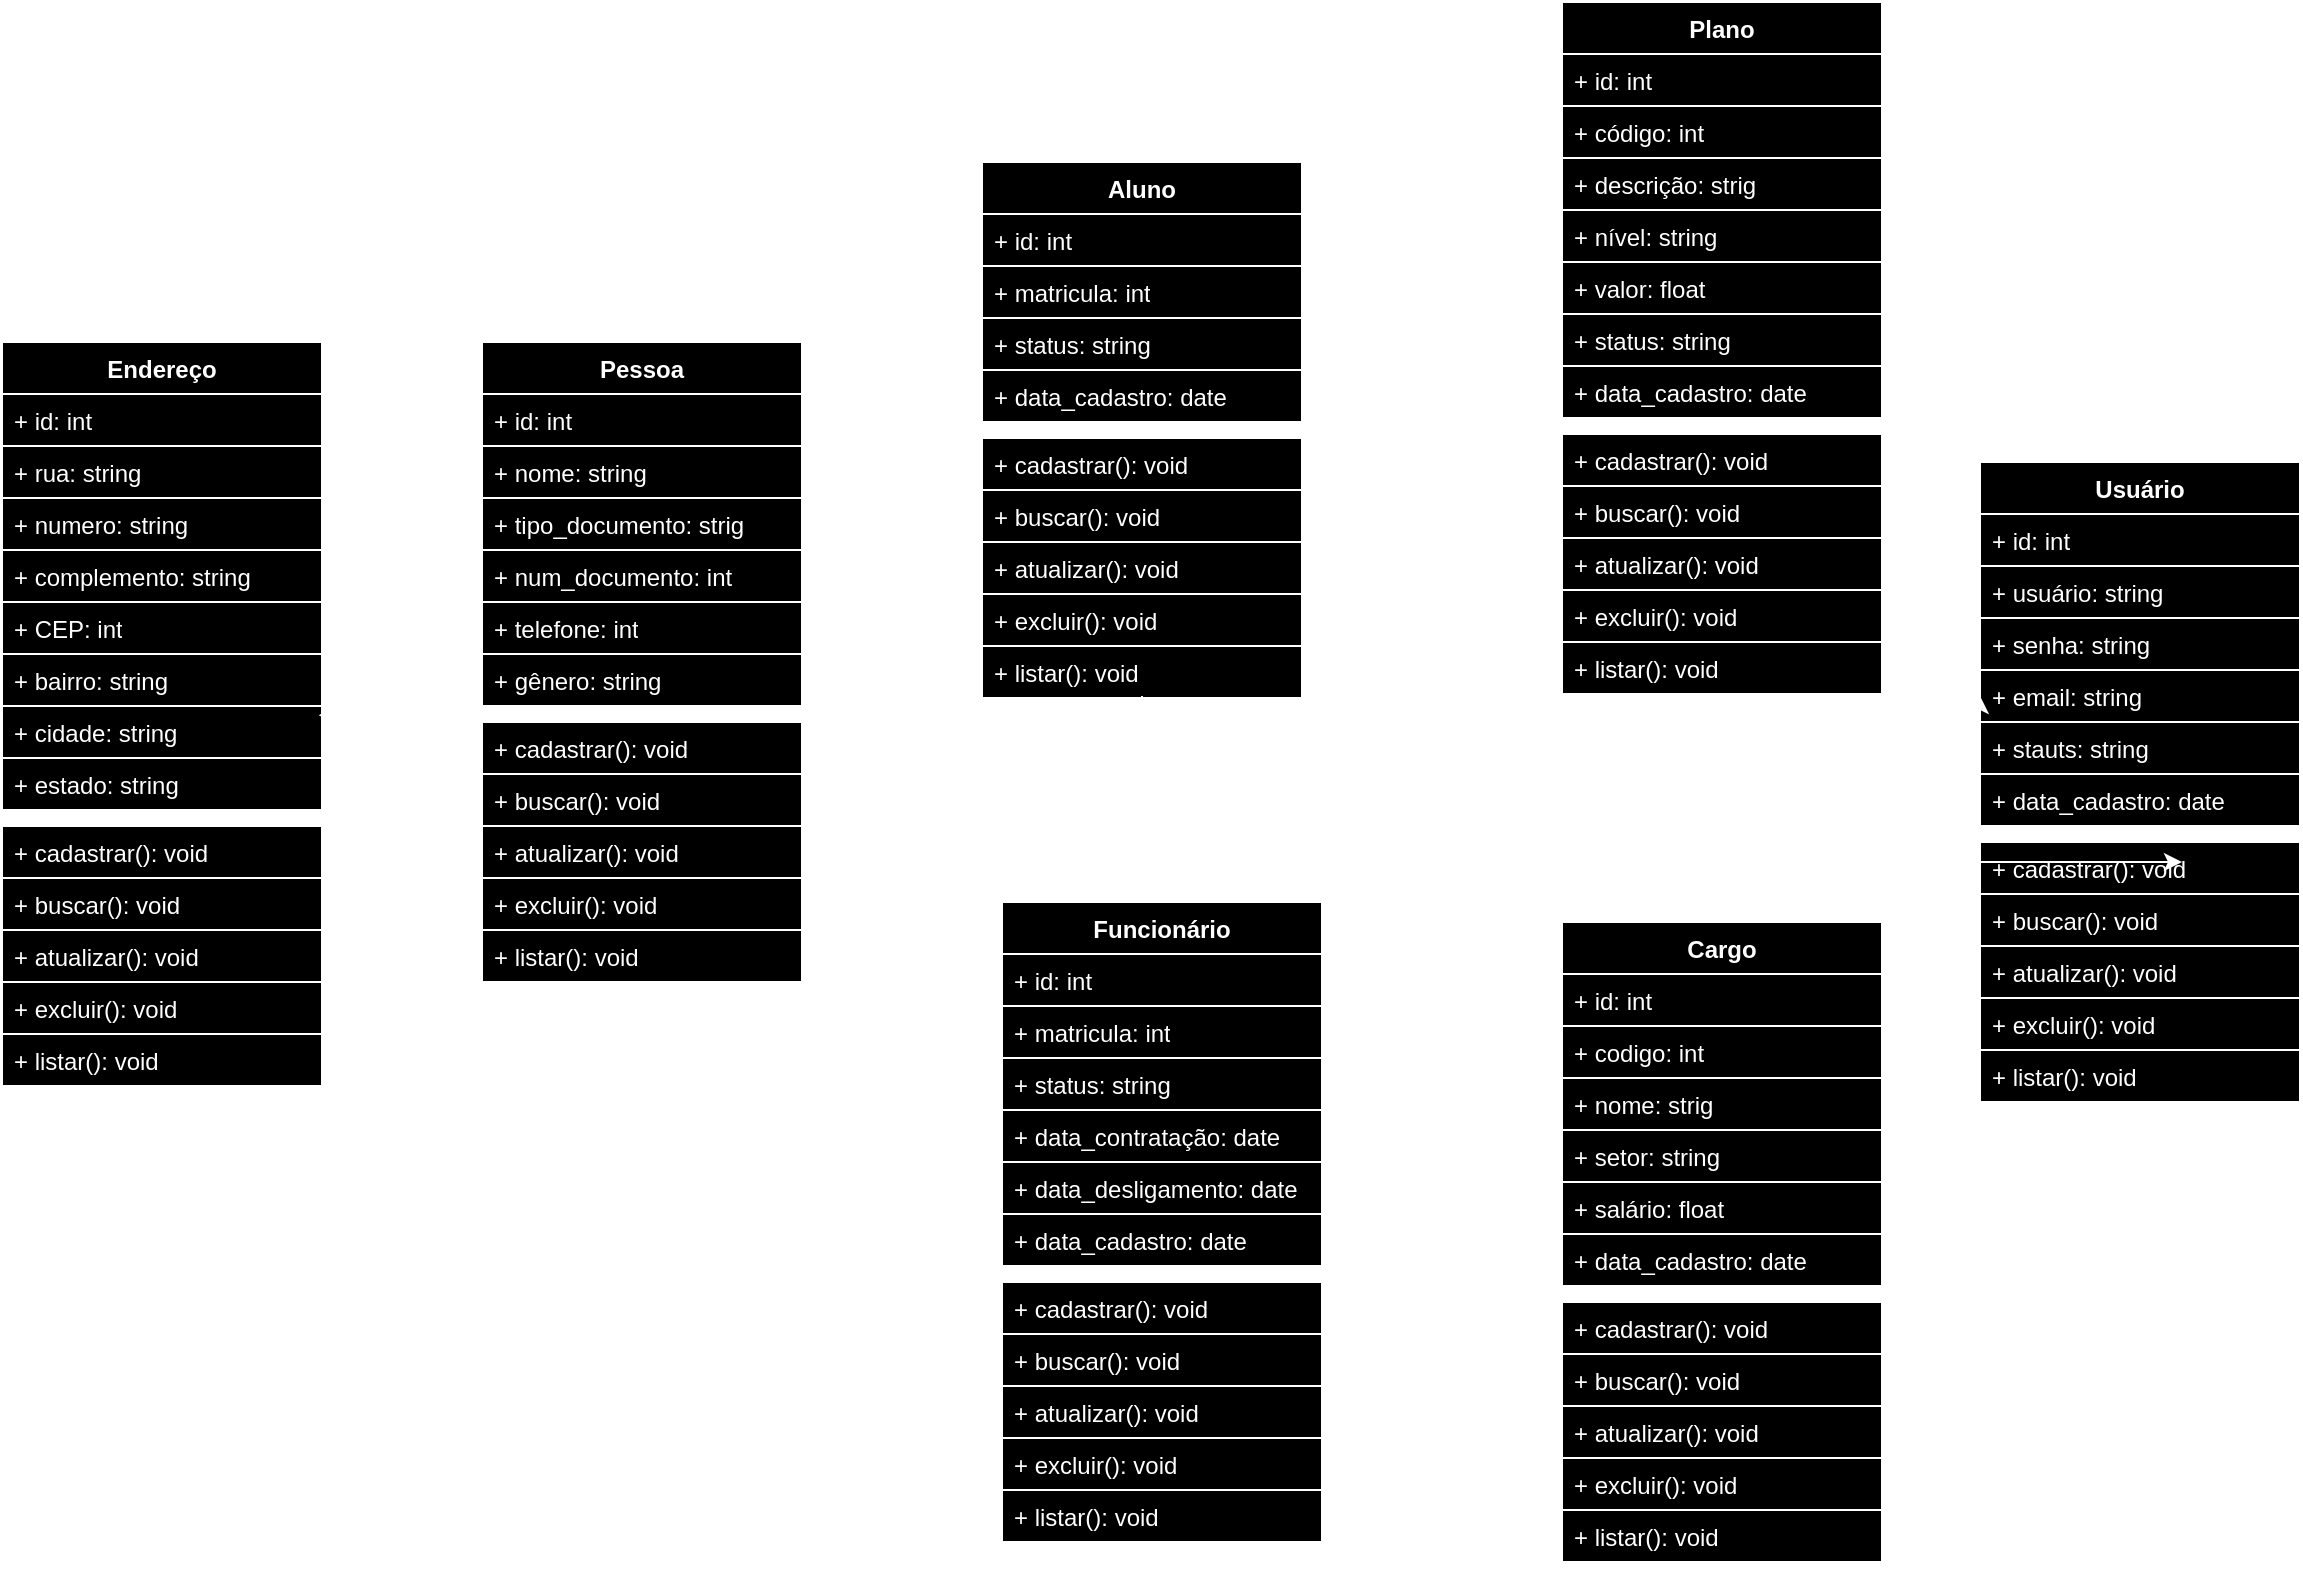 <mxfile version="22.1.2" type="device">
  <diagram name="Logico_Diagrama_Classes" id="h_EO6lQ4aWM2KNTNnL64">
    <mxGraphModel dx="2166" dy="1335" grid="1" gridSize="10" guides="1" tooltips="1" connect="1" arrows="1" fold="1" page="1" pageScale="1" pageWidth="1169" pageHeight="827" math="0" shadow="0">
      <root>
        <mxCell id="0" />
        <mxCell id="1" parent="0" />
        <mxCell id="UWefiMJ1xCGHMBixiZ5A-1" value="Pessoa" style="swimlane;fontStyle=1;align=center;verticalAlign=top;childLayout=stackLayout;horizontal=1;startSize=26;horizontalStack=0;resizeParent=1;resizeParentMax=0;resizeLast=0;collapsible=1;marginBottom=0;whiteSpace=wrap;html=1;fillColor=#000000;strokeColor=#FFFFFF;fontColor=#FFFFFF;" parent="1" vertex="1">
          <mxGeometry x="-929" y="-630" width="160" height="320" as="geometry">
            <mxRectangle x="40" y="30" width="90" height="30" as="alternateBounds" />
          </mxGeometry>
        </mxCell>
        <mxCell id="XxGfhTmGVMSUG9IvxCTs-7" value="+ id: int" style="text;strokeColor=#FFFFFF;fillColor=#000000;align=left;verticalAlign=top;spacingLeft=4;spacingRight=4;overflow=hidden;rotatable=0;points=[[0,0.5],[1,0.5]];portConstraint=eastwest;whiteSpace=wrap;html=1;fontColor=#FFFFFF;" parent="UWefiMJ1xCGHMBixiZ5A-1" vertex="1">
          <mxGeometry y="26" width="160" height="26" as="geometry" />
        </mxCell>
        <mxCell id="UWefiMJ1xCGHMBixiZ5A-2" value="+ nome: string" style="text;strokeColor=#FFFFFF;fillColor=#000000;align=left;verticalAlign=top;spacingLeft=4;spacingRight=4;overflow=hidden;rotatable=0;points=[[0,0.5],[1,0.5]];portConstraint=eastwest;whiteSpace=wrap;html=1;fontColor=#FFFFFF;" parent="UWefiMJ1xCGHMBixiZ5A-1" vertex="1">
          <mxGeometry y="52" width="160" height="26" as="geometry" />
        </mxCell>
        <mxCell id="UWefiMJ1xCGHMBixiZ5A-3" value="+ tipo_documento: strig" style="text;strokeColor=#FFFFFF;fillColor=#000000;align=left;verticalAlign=top;spacingLeft=4;spacingRight=4;overflow=hidden;rotatable=0;points=[[0,0.5],[1,0.5]];portConstraint=eastwest;whiteSpace=wrap;html=1;fontColor=#FFFFFF;" parent="UWefiMJ1xCGHMBixiZ5A-1" vertex="1">
          <mxGeometry y="78" width="160" height="26" as="geometry" />
        </mxCell>
        <mxCell id="UWefiMJ1xCGHMBixiZ5A-4" value="+ num_documento: int" style="text;strokeColor=#FFFFFF;fillColor=#000000;align=left;verticalAlign=top;spacingLeft=4;spacingRight=4;overflow=hidden;rotatable=0;points=[[0,0.5],[1,0.5]];portConstraint=eastwest;whiteSpace=wrap;html=1;fontColor=#FFFFFF;" parent="UWefiMJ1xCGHMBixiZ5A-1" vertex="1">
          <mxGeometry y="104" width="160" height="26" as="geometry" />
        </mxCell>
        <mxCell id="XxGfhTmGVMSUG9IvxCTs-3" value="+ telefone: int" style="text;strokeColor=#FFFFFF;fillColor=#000000;align=left;verticalAlign=top;spacingLeft=4;spacingRight=4;overflow=hidden;rotatable=0;points=[[0,0.5],[1,0.5]];portConstraint=eastwest;whiteSpace=wrap;html=1;fontColor=#FFFFFF;" parent="UWefiMJ1xCGHMBixiZ5A-1" vertex="1">
          <mxGeometry y="130" width="160" height="26" as="geometry" />
        </mxCell>
        <mxCell id="XxGfhTmGVMSUG9IvxCTs-4" value="+ gênero: string" style="text;strokeColor=#FFFFFF;fillColor=#000000;align=left;verticalAlign=top;spacingLeft=4;spacingRight=4;overflow=hidden;rotatable=0;points=[[0,0.5],[1,0.5]];portConstraint=eastwest;whiteSpace=wrap;html=1;fontColor=#FFFFFF;" parent="UWefiMJ1xCGHMBixiZ5A-1" vertex="1">
          <mxGeometry y="156" width="160" height="26" as="geometry" />
        </mxCell>
        <mxCell id="UWefiMJ1xCGHMBixiZ5A-8" value="" style="line;strokeWidth=1;fillColor=#000000;align=left;verticalAlign=middle;spacingTop=-1;spacingLeft=3;spacingRight=3;rotatable=0;labelPosition=right;points=[];portConstraint=eastwest;strokeColor=#FFFFFF;fontColor=#FFFFFF;" parent="UWefiMJ1xCGHMBixiZ5A-1" vertex="1">
          <mxGeometry y="182" width="160" height="8" as="geometry" />
        </mxCell>
        <mxCell id="UWefiMJ1xCGHMBixiZ5A-9" value="+ cadastrar(): void" style="text;strokeColor=#FFFFFF;fillColor=#000000;align=left;verticalAlign=top;spacingLeft=4;spacingRight=4;overflow=hidden;rotatable=0;points=[[0,0.5],[1,0.5]];portConstraint=eastwest;whiteSpace=wrap;html=1;fontColor=#FFFFFF;" parent="UWefiMJ1xCGHMBixiZ5A-1" vertex="1">
          <mxGeometry y="190" width="160" height="26" as="geometry" />
        </mxCell>
        <mxCell id="UWefiMJ1xCGHMBixiZ5A-10" value="+ buscar(): void" style="text;strokeColor=#FFFFFF;fillColor=#000000;align=left;verticalAlign=top;spacingLeft=4;spacingRight=4;overflow=hidden;rotatable=0;points=[[0,0.5],[1,0.5]];portConstraint=eastwest;whiteSpace=wrap;html=1;fontColor=#FFFFFF;" parent="UWefiMJ1xCGHMBixiZ5A-1" vertex="1">
          <mxGeometry y="216" width="160" height="26" as="geometry" />
        </mxCell>
        <mxCell id="UWefiMJ1xCGHMBixiZ5A-11" value="+ atualizar(): void" style="text;strokeColor=#FFFFFF;fillColor=#000000;align=left;verticalAlign=top;spacingLeft=4;spacingRight=4;overflow=hidden;rotatable=0;points=[[0,0.5],[1,0.5]];portConstraint=eastwest;whiteSpace=wrap;html=1;fontColor=#FFFFFF;" parent="UWefiMJ1xCGHMBixiZ5A-1" vertex="1">
          <mxGeometry y="242" width="160" height="26" as="geometry" />
        </mxCell>
        <mxCell id="narR6OP9KWRPpqz_mRiI-3" value="+ excluir(): void" style="text;strokeColor=#FFFFFF;fillColor=#000000;align=left;verticalAlign=top;spacingLeft=4;spacingRight=4;overflow=hidden;rotatable=0;points=[[0,0.5],[1,0.5]];portConstraint=eastwest;whiteSpace=wrap;html=1;fontColor=#FFFFFF;" parent="UWefiMJ1xCGHMBixiZ5A-1" vertex="1">
          <mxGeometry y="268" width="160" height="26" as="geometry" />
        </mxCell>
        <mxCell id="UWefiMJ1xCGHMBixiZ5A-12" value="+ listar(): void" style="text;strokeColor=#FFFFFF;fillColor=#000000;align=left;verticalAlign=top;spacingLeft=4;spacingRight=4;overflow=hidden;rotatable=0;points=[[0,0.5],[1,0.5]];portConstraint=eastwest;whiteSpace=wrap;html=1;fontColor=#FFFFFF;" parent="UWefiMJ1xCGHMBixiZ5A-1" vertex="1">
          <mxGeometry y="294" width="160" height="26" as="geometry" />
        </mxCell>
        <mxCell id="narR6OP9KWRPpqz_mRiI-4" value="Aluno" style="swimlane;fontStyle=1;align=center;verticalAlign=top;childLayout=stackLayout;horizontal=1;startSize=26;horizontalStack=0;resizeParent=1;resizeParentMax=0;resizeLast=0;collapsible=1;marginBottom=0;whiteSpace=wrap;html=1;fillColor=#000000;strokeColor=#FFFFFF;fontColor=#FFFFFF;" parent="1" vertex="1">
          <mxGeometry x="-679" y="-720" width="160" height="268" as="geometry">
            <mxRectangle x="40" y="30" width="90" height="30" as="alternateBounds" />
          </mxGeometry>
        </mxCell>
        <mxCell id="narR6OP9KWRPpqz_mRiI-5" value="+ id: int" style="text;strokeColor=#FFFFFF;fillColor=#000000;align=left;verticalAlign=top;spacingLeft=4;spacingRight=4;overflow=hidden;rotatable=0;points=[[0,0.5],[1,0.5]];portConstraint=eastwest;whiteSpace=wrap;html=1;fontColor=#FFFFFF;" parent="narR6OP9KWRPpqz_mRiI-4" vertex="1">
          <mxGeometry y="26" width="160" height="26" as="geometry" />
        </mxCell>
        <mxCell id="narR6OP9KWRPpqz_mRiI-6" value="+ matricula: int" style="text;strokeColor=#FFFFFF;fillColor=#000000;align=left;verticalAlign=top;spacingLeft=4;spacingRight=4;overflow=hidden;rotatable=0;points=[[0,0.5],[1,0.5]];portConstraint=eastwest;whiteSpace=wrap;html=1;fontColor=#FFFFFF;" parent="narR6OP9KWRPpqz_mRiI-4" vertex="1">
          <mxGeometry y="52" width="160" height="26" as="geometry" />
        </mxCell>
        <mxCell id="narR6OP9KWRPpqz_mRiI-7" value="+ status: string" style="text;strokeColor=#FFFFFF;fillColor=#000000;align=left;verticalAlign=top;spacingLeft=4;spacingRight=4;overflow=hidden;rotatable=0;points=[[0,0.5],[1,0.5]];portConstraint=eastwest;whiteSpace=wrap;html=1;fontColor=#FFFFFF;" parent="narR6OP9KWRPpqz_mRiI-4" vertex="1">
          <mxGeometry y="78" width="160" height="26" as="geometry" />
        </mxCell>
        <mxCell id="narR6OP9KWRPpqz_mRiI-8" value="+ data_cadastro: date" style="text;strokeColor=#FFFFFF;fillColor=#000000;align=left;verticalAlign=top;spacingLeft=4;spacingRight=4;overflow=hidden;rotatable=0;points=[[0,0.5],[1,0.5]];portConstraint=eastwest;whiteSpace=wrap;html=1;fontColor=#FFFFFF;" parent="narR6OP9KWRPpqz_mRiI-4" vertex="1">
          <mxGeometry y="104" width="160" height="26" as="geometry" />
        </mxCell>
        <mxCell id="narR6OP9KWRPpqz_mRiI-11" value="" style="line;strokeWidth=1;fillColor=#000000;align=left;verticalAlign=middle;spacingTop=-1;spacingLeft=3;spacingRight=3;rotatable=0;labelPosition=right;points=[];portConstraint=eastwest;strokeColor=#FFFFFF;fontColor=#FFFFFF;" parent="narR6OP9KWRPpqz_mRiI-4" vertex="1">
          <mxGeometry y="130" width="160" height="8" as="geometry" />
        </mxCell>
        <mxCell id="narR6OP9KWRPpqz_mRiI-12" value="+ cadastrar(): void" style="text;strokeColor=#FFFFFF;fillColor=#000000;align=left;verticalAlign=top;spacingLeft=4;spacingRight=4;overflow=hidden;rotatable=0;points=[[0,0.5],[1,0.5]];portConstraint=eastwest;whiteSpace=wrap;html=1;fontColor=#FFFFFF;" parent="narR6OP9KWRPpqz_mRiI-4" vertex="1">
          <mxGeometry y="138" width="160" height="26" as="geometry" />
        </mxCell>
        <mxCell id="narR6OP9KWRPpqz_mRiI-13" value="+ buscar(): void" style="text;strokeColor=#FFFFFF;fillColor=#000000;align=left;verticalAlign=top;spacingLeft=4;spacingRight=4;overflow=hidden;rotatable=0;points=[[0,0.5],[1,0.5]];portConstraint=eastwest;whiteSpace=wrap;html=1;fontColor=#FFFFFF;" parent="narR6OP9KWRPpqz_mRiI-4" vertex="1">
          <mxGeometry y="164" width="160" height="26" as="geometry" />
        </mxCell>
        <mxCell id="narR6OP9KWRPpqz_mRiI-14" value="+ atualizar(): void" style="text;strokeColor=#FFFFFF;fillColor=#000000;align=left;verticalAlign=top;spacingLeft=4;spacingRight=4;overflow=hidden;rotatable=0;points=[[0,0.5],[1,0.5]];portConstraint=eastwest;whiteSpace=wrap;html=1;fontColor=#FFFFFF;" parent="narR6OP9KWRPpqz_mRiI-4" vertex="1">
          <mxGeometry y="190" width="160" height="26" as="geometry" />
        </mxCell>
        <mxCell id="narR6OP9KWRPpqz_mRiI-15" value="+ excluir(): void" style="text;strokeColor=#FFFFFF;fillColor=#000000;align=left;verticalAlign=top;spacingLeft=4;spacingRight=4;overflow=hidden;rotatable=0;points=[[0,0.5],[1,0.5]];portConstraint=eastwest;whiteSpace=wrap;html=1;fontColor=#FFFFFF;" parent="narR6OP9KWRPpqz_mRiI-4" vertex="1">
          <mxGeometry y="216" width="160" height="26" as="geometry" />
        </mxCell>
        <mxCell id="narR6OP9KWRPpqz_mRiI-16" value="+ listar(): void" style="text;strokeColor=#FFFFFF;fillColor=#000000;align=left;verticalAlign=top;spacingLeft=4;spacingRight=4;overflow=hidden;rotatable=0;points=[[0,0.5],[1,0.5]];portConstraint=eastwest;whiteSpace=wrap;html=1;fontColor=#FFFFFF;" parent="narR6OP9KWRPpqz_mRiI-4" vertex="1">
          <mxGeometry y="242" width="160" height="26" as="geometry" />
        </mxCell>
        <mxCell id="narR6OP9KWRPpqz_mRiI-17" value="Funcionário" style="swimlane;fontStyle=1;align=center;verticalAlign=top;childLayout=stackLayout;horizontal=1;startSize=26;horizontalStack=0;resizeParent=1;resizeParentMax=0;resizeLast=0;collapsible=1;marginBottom=0;whiteSpace=wrap;html=1;fillColor=#000000;strokeColor=#FFFFFF;fontColor=#FFFFFF;" parent="1" vertex="1">
          <mxGeometry x="-669" y="-350" width="160" height="320" as="geometry">
            <mxRectangle x="40" y="30" width="90" height="30" as="alternateBounds" />
          </mxGeometry>
        </mxCell>
        <mxCell id="narR6OP9KWRPpqz_mRiI-18" value="+ id: int" style="text;strokeColor=#FFFFFF;fillColor=#000000;align=left;verticalAlign=top;spacingLeft=4;spacingRight=4;overflow=hidden;rotatable=0;points=[[0,0.5],[1,0.5]];portConstraint=eastwest;whiteSpace=wrap;html=1;fontColor=#FFFFFF;" parent="narR6OP9KWRPpqz_mRiI-17" vertex="1">
          <mxGeometry y="26" width="160" height="26" as="geometry" />
        </mxCell>
        <mxCell id="narR6OP9KWRPpqz_mRiI-19" value="+ matricula: int" style="text;strokeColor=#FFFFFF;fillColor=#000000;align=left;verticalAlign=top;spacingLeft=4;spacingRight=4;overflow=hidden;rotatable=0;points=[[0,0.5],[1,0.5]];portConstraint=eastwest;whiteSpace=wrap;html=1;fontColor=#FFFFFF;" parent="narR6OP9KWRPpqz_mRiI-17" vertex="1">
          <mxGeometry y="52" width="160" height="26" as="geometry" />
        </mxCell>
        <mxCell id="narR6OP9KWRPpqz_mRiI-20" value="+ status: string" style="text;strokeColor=#FFFFFF;fillColor=#000000;align=left;verticalAlign=top;spacingLeft=4;spacingRight=4;overflow=hidden;rotatable=0;points=[[0,0.5],[1,0.5]];portConstraint=eastwest;whiteSpace=wrap;html=1;fontColor=#FFFFFF;" parent="narR6OP9KWRPpqz_mRiI-17" vertex="1">
          <mxGeometry y="78" width="160" height="26" as="geometry" />
        </mxCell>
        <mxCell id="narR6OP9KWRPpqz_mRiI-21" value="+ data_contratação: date" style="text;strokeColor=#FFFFFF;fillColor=#000000;align=left;verticalAlign=top;spacingLeft=4;spacingRight=4;overflow=hidden;rotatable=0;points=[[0,0.5],[1,0.5]];portConstraint=eastwest;whiteSpace=wrap;html=1;fontColor=#FFFFFF;" parent="narR6OP9KWRPpqz_mRiI-17" vertex="1">
          <mxGeometry y="104" width="160" height="26" as="geometry" />
        </mxCell>
        <mxCell id="narR6OP9KWRPpqz_mRiI-22" value="+ data_desligamento: date" style="text;strokeColor=#FFFFFF;fillColor=#000000;align=left;verticalAlign=top;spacingLeft=4;spacingRight=4;overflow=hidden;rotatable=0;points=[[0,0.5],[1,0.5]];portConstraint=eastwest;whiteSpace=wrap;html=1;fontColor=#FFFFFF;" parent="narR6OP9KWRPpqz_mRiI-17" vertex="1">
          <mxGeometry y="130" width="160" height="26" as="geometry" />
        </mxCell>
        <mxCell id="narR6OP9KWRPpqz_mRiI-23" value="+ data_cadastro: date" style="text;strokeColor=#FFFFFF;fillColor=#000000;align=left;verticalAlign=top;spacingLeft=4;spacingRight=4;overflow=hidden;rotatable=0;points=[[0,0.5],[1,0.5]];portConstraint=eastwest;whiteSpace=wrap;html=1;fontColor=#FFFFFF;" parent="narR6OP9KWRPpqz_mRiI-17" vertex="1">
          <mxGeometry y="156" width="160" height="26" as="geometry" />
        </mxCell>
        <mxCell id="narR6OP9KWRPpqz_mRiI-24" value="" style="line;strokeWidth=1;fillColor=#000000;align=left;verticalAlign=middle;spacingTop=-1;spacingLeft=3;spacingRight=3;rotatable=0;labelPosition=right;points=[];portConstraint=eastwest;strokeColor=#FFFFFF;fontColor=#FFFFFF;" parent="narR6OP9KWRPpqz_mRiI-17" vertex="1">
          <mxGeometry y="182" width="160" height="8" as="geometry" />
        </mxCell>
        <mxCell id="narR6OP9KWRPpqz_mRiI-25" value="+ cadastrar(): void" style="text;strokeColor=#FFFFFF;fillColor=#000000;align=left;verticalAlign=top;spacingLeft=4;spacingRight=4;overflow=hidden;rotatable=0;points=[[0,0.5],[1,0.5]];portConstraint=eastwest;whiteSpace=wrap;html=1;fontColor=#FFFFFF;" parent="narR6OP9KWRPpqz_mRiI-17" vertex="1">
          <mxGeometry y="190" width="160" height="26" as="geometry" />
        </mxCell>
        <mxCell id="narR6OP9KWRPpqz_mRiI-26" value="+ buscar(): void" style="text;strokeColor=#FFFFFF;fillColor=#000000;align=left;verticalAlign=top;spacingLeft=4;spacingRight=4;overflow=hidden;rotatable=0;points=[[0,0.5],[1,0.5]];portConstraint=eastwest;whiteSpace=wrap;html=1;fontColor=#FFFFFF;" parent="narR6OP9KWRPpqz_mRiI-17" vertex="1">
          <mxGeometry y="216" width="160" height="26" as="geometry" />
        </mxCell>
        <mxCell id="narR6OP9KWRPpqz_mRiI-27" value="+ atualizar(): void" style="text;strokeColor=#FFFFFF;fillColor=#000000;align=left;verticalAlign=top;spacingLeft=4;spacingRight=4;overflow=hidden;rotatable=0;points=[[0,0.5],[1,0.5]];portConstraint=eastwest;whiteSpace=wrap;html=1;fontColor=#FFFFFF;" parent="narR6OP9KWRPpqz_mRiI-17" vertex="1">
          <mxGeometry y="242" width="160" height="26" as="geometry" />
        </mxCell>
        <mxCell id="narR6OP9KWRPpqz_mRiI-28" value="+ excluir(): void" style="text;strokeColor=#FFFFFF;fillColor=#000000;align=left;verticalAlign=top;spacingLeft=4;spacingRight=4;overflow=hidden;rotatable=0;points=[[0,0.5],[1,0.5]];portConstraint=eastwest;whiteSpace=wrap;html=1;fontColor=#FFFFFF;" parent="narR6OP9KWRPpqz_mRiI-17" vertex="1">
          <mxGeometry y="268" width="160" height="26" as="geometry" />
        </mxCell>
        <mxCell id="narR6OP9KWRPpqz_mRiI-29" value="+ listar(): void" style="text;strokeColor=#FFFFFF;fillColor=#000000;align=left;verticalAlign=top;spacingLeft=4;spacingRight=4;overflow=hidden;rotatable=0;points=[[0,0.5],[1,0.5]];portConstraint=eastwest;whiteSpace=wrap;html=1;fontColor=#FFFFFF;" parent="narR6OP9KWRPpqz_mRiI-17" vertex="1">
          <mxGeometry y="294" width="160" height="26" as="geometry" />
        </mxCell>
        <mxCell id="narR6OP9KWRPpqz_mRiI-30" value="Usuário" style="swimlane;fontStyle=1;align=center;verticalAlign=top;childLayout=stackLayout;horizontal=1;startSize=26;horizontalStack=0;resizeParent=1;resizeParentMax=0;resizeLast=0;collapsible=1;marginBottom=0;whiteSpace=wrap;html=1;fillColor=#000000;strokeColor=#FFFFFF;fontColor=#FFFFFF;" parent="1" vertex="1">
          <mxGeometry x="-180" y="-570" width="160" height="320" as="geometry">
            <mxRectangle x="40" y="30" width="90" height="30" as="alternateBounds" />
          </mxGeometry>
        </mxCell>
        <mxCell id="narR6OP9KWRPpqz_mRiI-31" value="+ id: int" style="text;strokeColor=#FFFFFF;fillColor=#000000;align=left;verticalAlign=top;spacingLeft=4;spacingRight=4;overflow=hidden;rotatable=0;points=[[0,0.5],[1,0.5]];portConstraint=eastwest;whiteSpace=wrap;html=1;fontColor=#FFFFFF;" parent="narR6OP9KWRPpqz_mRiI-30" vertex="1">
          <mxGeometry y="26" width="160" height="26" as="geometry" />
        </mxCell>
        <mxCell id="narR6OP9KWRPpqz_mRiI-32" value="+ usuário: string" style="text;strokeColor=#FFFFFF;fillColor=#000000;align=left;verticalAlign=top;spacingLeft=4;spacingRight=4;overflow=hidden;rotatable=0;points=[[0,0.5],[1,0.5]];portConstraint=eastwest;whiteSpace=wrap;html=1;fontColor=#FFFFFF;" parent="narR6OP9KWRPpqz_mRiI-30" vertex="1">
          <mxGeometry y="52" width="160" height="26" as="geometry" />
        </mxCell>
        <mxCell id="narR6OP9KWRPpqz_mRiI-33" value="+ senha: string" style="text;strokeColor=#FFFFFF;fillColor=#000000;align=left;verticalAlign=top;spacingLeft=4;spacingRight=4;overflow=hidden;rotatable=0;points=[[0,0.5],[1,0.5]];portConstraint=eastwest;whiteSpace=wrap;html=1;fontColor=#FFFFFF;" parent="narR6OP9KWRPpqz_mRiI-30" vertex="1">
          <mxGeometry y="78" width="160" height="26" as="geometry" />
        </mxCell>
        <mxCell id="narR6OP9KWRPpqz_mRiI-34" value="+ email: string" style="text;strokeColor=#FFFFFF;fillColor=#000000;align=left;verticalAlign=top;spacingLeft=4;spacingRight=4;overflow=hidden;rotatable=0;points=[[0,0.5],[1,0.5]];portConstraint=eastwest;whiteSpace=wrap;html=1;fontColor=#FFFFFF;" parent="narR6OP9KWRPpqz_mRiI-30" vertex="1">
          <mxGeometry y="104" width="160" height="26" as="geometry" />
        </mxCell>
        <mxCell id="narR6OP9KWRPpqz_mRiI-35" value="+ stauts: string" style="text;strokeColor=#FFFFFF;fillColor=#000000;align=left;verticalAlign=top;spacingLeft=4;spacingRight=4;overflow=hidden;rotatable=0;points=[[0,0.5],[1,0.5]];portConstraint=eastwest;whiteSpace=wrap;html=1;fontColor=#FFFFFF;" parent="narR6OP9KWRPpqz_mRiI-30" vertex="1">
          <mxGeometry y="130" width="160" height="26" as="geometry" />
        </mxCell>
        <mxCell id="narR6OP9KWRPpqz_mRiI-36" value="+ data_cadastro: date" style="text;strokeColor=#FFFFFF;fillColor=#000000;align=left;verticalAlign=top;spacingLeft=4;spacingRight=4;overflow=hidden;rotatable=0;points=[[0,0.5],[1,0.5]];portConstraint=eastwest;whiteSpace=wrap;html=1;fontColor=#FFFFFF;" parent="narR6OP9KWRPpqz_mRiI-30" vertex="1">
          <mxGeometry y="156" width="160" height="26" as="geometry" />
        </mxCell>
        <mxCell id="narR6OP9KWRPpqz_mRiI-37" value="" style="line;strokeWidth=1;fillColor=#000000;align=left;verticalAlign=middle;spacingTop=-1;spacingLeft=3;spacingRight=3;rotatable=0;labelPosition=right;points=[];portConstraint=eastwest;strokeColor=#FFFFFF;fontColor=#FFFFFF;" parent="narR6OP9KWRPpqz_mRiI-30" vertex="1">
          <mxGeometry y="182" width="160" height="8" as="geometry" />
        </mxCell>
        <mxCell id="narR6OP9KWRPpqz_mRiI-38" value="+ cadastrar(): void" style="text;strokeColor=#FFFFFF;fillColor=#000000;align=left;verticalAlign=top;spacingLeft=4;spacingRight=4;overflow=hidden;rotatable=0;points=[[0,0.5],[1,0.5]];portConstraint=eastwest;whiteSpace=wrap;html=1;fontColor=#FFFFFF;" parent="narR6OP9KWRPpqz_mRiI-30" vertex="1">
          <mxGeometry y="190" width="160" height="26" as="geometry" />
        </mxCell>
        <mxCell id="narR6OP9KWRPpqz_mRiI-39" value="+ buscar(): void" style="text;strokeColor=#FFFFFF;fillColor=#000000;align=left;verticalAlign=top;spacingLeft=4;spacingRight=4;overflow=hidden;rotatable=0;points=[[0,0.5],[1,0.5]];portConstraint=eastwest;whiteSpace=wrap;html=1;fontColor=#FFFFFF;" parent="narR6OP9KWRPpqz_mRiI-30" vertex="1">
          <mxGeometry y="216" width="160" height="26" as="geometry" />
        </mxCell>
        <mxCell id="narR6OP9KWRPpqz_mRiI-40" value="+ atualizar(): void" style="text;strokeColor=#FFFFFF;fillColor=#000000;align=left;verticalAlign=top;spacingLeft=4;spacingRight=4;overflow=hidden;rotatable=0;points=[[0,0.5],[1,0.5]];portConstraint=eastwest;whiteSpace=wrap;html=1;fontColor=#FFFFFF;" parent="narR6OP9KWRPpqz_mRiI-30" vertex="1">
          <mxGeometry y="242" width="160" height="26" as="geometry" />
        </mxCell>
        <mxCell id="narR6OP9KWRPpqz_mRiI-41" value="+ excluir(): void" style="text;strokeColor=#FFFFFF;fillColor=#000000;align=left;verticalAlign=top;spacingLeft=4;spacingRight=4;overflow=hidden;rotatable=0;points=[[0,0.5],[1,0.5]];portConstraint=eastwest;whiteSpace=wrap;html=1;fontColor=#FFFFFF;" parent="narR6OP9KWRPpqz_mRiI-30" vertex="1">
          <mxGeometry y="268" width="160" height="26" as="geometry" />
        </mxCell>
        <mxCell id="narR6OP9KWRPpqz_mRiI-42" value="+ listar(): void" style="text;strokeColor=#FFFFFF;fillColor=#000000;align=left;verticalAlign=top;spacingLeft=4;spacingRight=4;overflow=hidden;rotatable=0;points=[[0,0.5],[1,0.5]];portConstraint=eastwest;whiteSpace=wrap;html=1;fontColor=#FFFFFF;" parent="narR6OP9KWRPpqz_mRiI-30" vertex="1">
          <mxGeometry y="294" width="160" height="26" as="geometry" />
        </mxCell>
        <mxCell id="narR6OP9KWRPpqz_mRiI-43" value="Cargo" style="swimlane;fontStyle=1;align=center;verticalAlign=top;childLayout=stackLayout;horizontal=1;startSize=26;horizontalStack=0;resizeParent=1;resizeParentMax=0;resizeLast=0;collapsible=1;marginBottom=0;whiteSpace=wrap;html=1;fillColor=#000000;strokeColor=#FFFFFF;fontColor=#FFFFFF;" parent="1" vertex="1">
          <mxGeometry x="-389" y="-340" width="160" height="320" as="geometry">
            <mxRectangle x="40" y="30" width="90" height="30" as="alternateBounds" />
          </mxGeometry>
        </mxCell>
        <mxCell id="narR6OP9KWRPpqz_mRiI-44" value="+ id: int" style="text;strokeColor=#FFFFFF;fillColor=#000000;align=left;verticalAlign=top;spacingLeft=4;spacingRight=4;overflow=hidden;rotatable=0;points=[[0,0.5],[1,0.5]];portConstraint=eastwest;whiteSpace=wrap;html=1;fontColor=#FFFFFF;" parent="narR6OP9KWRPpqz_mRiI-43" vertex="1">
          <mxGeometry y="26" width="160" height="26" as="geometry" />
        </mxCell>
        <mxCell id="narR6OP9KWRPpqz_mRiI-45" value="+ codigo: int" style="text;strokeColor=#FFFFFF;fillColor=#000000;align=left;verticalAlign=top;spacingLeft=4;spacingRight=4;overflow=hidden;rotatable=0;points=[[0,0.5],[1,0.5]];portConstraint=eastwest;whiteSpace=wrap;html=1;fontColor=#FFFFFF;" parent="narR6OP9KWRPpqz_mRiI-43" vertex="1">
          <mxGeometry y="52" width="160" height="26" as="geometry" />
        </mxCell>
        <mxCell id="narR6OP9KWRPpqz_mRiI-46" value="+ nome: strig" style="text;strokeColor=#FFFFFF;fillColor=#000000;align=left;verticalAlign=top;spacingLeft=4;spacingRight=4;overflow=hidden;rotatable=0;points=[[0,0.5],[1,0.5]];portConstraint=eastwest;whiteSpace=wrap;html=1;fontColor=#FFFFFF;" parent="narR6OP9KWRPpqz_mRiI-43" vertex="1">
          <mxGeometry y="78" width="160" height="26" as="geometry" />
        </mxCell>
        <mxCell id="narR6OP9KWRPpqz_mRiI-47" value="+ setor: string" style="text;strokeColor=#FFFFFF;fillColor=#000000;align=left;verticalAlign=top;spacingLeft=4;spacingRight=4;overflow=hidden;rotatable=0;points=[[0,0.5],[1,0.5]];portConstraint=eastwest;whiteSpace=wrap;html=1;fontColor=#FFFFFF;" parent="narR6OP9KWRPpqz_mRiI-43" vertex="1">
          <mxGeometry y="104" width="160" height="26" as="geometry" />
        </mxCell>
        <mxCell id="narR6OP9KWRPpqz_mRiI-48" value="+ salário: float" style="text;strokeColor=#FFFFFF;fillColor=#000000;align=left;verticalAlign=top;spacingLeft=4;spacingRight=4;overflow=hidden;rotatable=0;points=[[0,0.5],[1,0.5]];portConstraint=eastwest;whiteSpace=wrap;html=1;fontColor=#FFFFFF;" parent="narR6OP9KWRPpqz_mRiI-43" vertex="1">
          <mxGeometry y="130" width="160" height="26" as="geometry" />
        </mxCell>
        <mxCell id="narR6OP9KWRPpqz_mRiI-49" value="+ data_cadastro: date" style="text;strokeColor=#FFFFFF;fillColor=#000000;align=left;verticalAlign=top;spacingLeft=4;spacingRight=4;overflow=hidden;rotatable=0;points=[[0,0.5],[1,0.5]];portConstraint=eastwest;whiteSpace=wrap;html=1;fontColor=#FFFFFF;" parent="narR6OP9KWRPpqz_mRiI-43" vertex="1">
          <mxGeometry y="156" width="160" height="26" as="geometry" />
        </mxCell>
        <mxCell id="narR6OP9KWRPpqz_mRiI-50" value="" style="line;strokeWidth=1;fillColor=#000000;align=left;verticalAlign=middle;spacingTop=-1;spacingLeft=3;spacingRight=3;rotatable=0;labelPosition=right;points=[];portConstraint=eastwest;strokeColor=#FFFFFF;fontColor=#FFFFFF;" parent="narR6OP9KWRPpqz_mRiI-43" vertex="1">
          <mxGeometry y="182" width="160" height="8" as="geometry" />
        </mxCell>
        <mxCell id="narR6OP9KWRPpqz_mRiI-51" value="+ cadastrar(): void" style="text;strokeColor=#FFFFFF;fillColor=#000000;align=left;verticalAlign=top;spacingLeft=4;spacingRight=4;overflow=hidden;rotatable=0;points=[[0,0.5],[1,0.5]];portConstraint=eastwest;whiteSpace=wrap;html=1;fontColor=#FFFFFF;" parent="narR6OP9KWRPpqz_mRiI-43" vertex="1">
          <mxGeometry y="190" width="160" height="26" as="geometry" />
        </mxCell>
        <mxCell id="narR6OP9KWRPpqz_mRiI-52" value="+ buscar(): void" style="text;strokeColor=#FFFFFF;fillColor=#000000;align=left;verticalAlign=top;spacingLeft=4;spacingRight=4;overflow=hidden;rotatable=0;points=[[0,0.5],[1,0.5]];portConstraint=eastwest;whiteSpace=wrap;html=1;fontColor=#FFFFFF;" parent="narR6OP9KWRPpqz_mRiI-43" vertex="1">
          <mxGeometry y="216" width="160" height="26" as="geometry" />
        </mxCell>
        <mxCell id="narR6OP9KWRPpqz_mRiI-53" value="+ atualizar(): void" style="text;strokeColor=#FFFFFF;fillColor=#000000;align=left;verticalAlign=top;spacingLeft=4;spacingRight=4;overflow=hidden;rotatable=0;points=[[0,0.5],[1,0.5]];portConstraint=eastwest;whiteSpace=wrap;html=1;fontColor=#FFFFFF;" parent="narR6OP9KWRPpqz_mRiI-43" vertex="1">
          <mxGeometry y="242" width="160" height="26" as="geometry" />
        </mxCell>
        <mxCell id="narR6OP9KWRPpqz_mRiI-54" value="+ excluir(): void" style="text;strokeColor=#FFFFFF;fillColor=#000000;align=left;verticalAlign=top;spacingLeft=4;spacingRight=4;overflow=hidden;rotatable=0;points=[[0,0.5],[1,0.5]];portConstraint=eastwest;whiteSpace=wrap;html=1;fontColor=#FFFFFF;" parent="narR6OP9KWRPpqz_mRiI-43" vertex="1">
          <mxGeometry y="268" width="160" height="26" as="geometry" />
        </mxCell>
        <mxCell id="narR6OP9KWRPpqz_mRiI-55" value="+ listar(): void" style="text;strokeColor=#FFFFFF;fillColor=#000000;align=left;verticalAlign=top;spacingLeft=4;spacingRight=4;overflow=hidden;rotatable=0;points=[[0,0.5],[1,0.5]];portConstraint=eastwest;whiteSpace=wrap;html=1;fontColor=#FFFFFF;" parent="narR6OP9KWRPpqz_mRiI-43" vertex="1">
          <mxGeometry y="294" width="160" height="26" as="geometry" />
        </mxCell>
        <mxCell id="narR6OP9KWRPpqz_mRiI-57" value="Plano" style="swimlane;fontStyle=1;align=center;verticalAlign=top;childLayout=stackLayout;horizontal=1;startSize=26;horizontalStack=0;resizeParent=1;resizeParentMax=0;resizeLast=0;collapsible=1;marginBottom=0;whiteSpace=wrap;html=1;fillColor=#000000;strokeColor=#FFFFFF;fontColor=#FFFFFF;" parent="1" vertex="1">
          <mxGeometry x="-389" y="-800" width="160" height="346" as="geometry">
            <mxRectangle x="40" y="30" width="90" height="30" as="alternateBounds" />
          </mxGeometry>
        </mxCell>
        <mxCell id="narR6OP9KWRPpqz_mRiI-58" value="+ id: int" style="text;strokeColor=#FFFFFF;fillColor=#000000;align=left;verticalAlign=top;spacingLeft=4;spacingRight=4;overflow=hidden;rotatable=0;points=[[0,0.5],[1,0.5]];portConstraint=eastwest;whiteSpace=wrap;html=1;fontColor=#FFFFFF;" parent="narR6OP9KWRPpqz_mRiI-57" vertex="1">
          <mxGeometry y="26" width="160" height="26" as="geometry" />
        </mxCell>
        <mxCell id="narR6OP9KWRPpqz_mRiI-59" value="+ código: int" style="text;strokeColor=#FFFFFF;fillColor=#000000;align=left;verticalAlign=top;spacingLeft=4;spacingRight=4;overflow=hidden;rotatable=0;points=[[0,0.5],[1,0.5]];portConstraint=eastwest;whiteSpace=wrap;html=1;fontColor=#FFFFFF;" parent="narR6OP9KWRPpqz_mRiI-57" vertex="1">
          <mxGeometry y="52" width="160" height="26" as="geometry" />
        </mxCell>
        <mxCell id="narR6OP9KWRPpqz_mRiI-60" value="+ descrição: strig" style="text;strokeColor=#FFFFFF;fillColor=#000000;align=left;verticalAlign=top;spacingLeft=4;spacingRight=4;overflow=hidden;rotatable=0;points=[[0,0.5],[1,0.5]];portConstraint=eastwest;whiteSpace=wrap;html=1;fontColor=#FFFFFF;" parent="narR6OP9KWRPpqz_mRiI-57" vertex="1">
          <mxGeometry y="78" width="160" height="26" as="geometry" />
        </mxCell>
        <mxCell id="narR6OP9KWRPpqz_mRiI-61" value="+ nível: string" style="text;strokeColor=#FFFFFF;fillColor=#000000;align=left;verticalAlign=top;spacingLeft=4;spacingRight=4;overflow=hidden;rotatable=0;points=[[0,0.5],[1,0.5]];portConstraint=eastwest;whiteSpace=wrap;html=1;fontColor=#FFFFFF;" parent="narR6OP9KWRPpqz_mRiI-57" vertex="1">
          <mxGeometry y="104" width="160" height="26" as="geometry" />
        </mxCell>
        <mxCell id="narR6OP9KWRPpqz_mRiI-62" value="+ valor: float" style="text;strokeColor=#FFFFFF;fillColor=#000000;align=left;verticalAlign=top;spacingLeft=4;spacingRight=4;overflow=hidden;rotatable=0;points=[[0,0.5],[1,0.5]];portConstraint=eastwest;whiteSpace=wrap;html=1;fontColor=#FFFFFF;" parent="narR6OP9KWRPpqz_mRiI-57" vertex="1">
          <mxGeometry y="130" width="160" height="26" as="geometry" />
        </mxCell>
        <mxCell id="narR6OP9KWRPpqz_mRiI-63" value="+ status: string" style="text;strokeColor=#FFFFFF;fillColor=#000000;align=left;verticalAlign=top;spacingLeft=4;spacingRight=4;overflow=hidden;rotatable=0;points=[[0,0.5],[1,0.5]];portConstraint=eastwest;whiteSpace=wrap;html=1;fontColor=#FFFFFF;" parent="narR6OP9KWRPpqz_mRiI-57" vertex="1">
          <mxGeometry y="156" width="160" height="26" as="geometry" />
        </mxCell>
        <mxCell id="narR6OP9KWRPpqz_mRiI-86" value="+ data_cadastro: date" style="text;strokeColor=#FFFFFF;fillColor=#000000;align=left;verticalAlign=top;spacingLeft=4;spacingRight=4;overflow=hidden;rotatable=0;points=[[0,0.5],[1,0.5]];portConstraint=eastwest;whiteSpace=wrap;html=1;fontColor=#FFFFFF;" parent="narR6OP9KWRPpqz_mRiI-57" vertex="1">
          <mxGeometry y="182" width="160" height="26" as="geometry" />
        </mxCell>
        <mxCell id="narR6OP9KWRPpqz_mRiI-64" value="" style="line;strokeWidth=1;fillColor=#000000;align=left;verticalAlign=middle;spacingTop=-1;spacingLeft=3;spacingRight=3;rotatable=0;labelPosition=right;points=[];portConstraint=eastwest;strokeColor=#FFFFFF;fontColor=#FFFFFF;" parent="narR6OP9KWRPpqz_mRiI-57" vertex="1">
          <mxGeometry y="208" width="160" height="8" as="geometry" />
        </mxCell>
        <mxCell id="narR6OP9KWRPpqz_mRiI-65" value="+ cadastrar(): void" style="text;strokeColor=#FFFFFF;fillColor=#000000;align=left;verticalAlign=top;spacingLeft=4;spacingRight=4;overflow=hidden;rotatable=0;points=[[0,0.5],[1,0.5]];portConstraint=eastwest;whiteSpace=wrap;html=1;fontColor=#FFFFFF;" parent="narR6OP9KWRPpqz_mRiI-57" vertex="1">
          <mxGeometry y="216" width="160" height="26" as="geometry" />
        </mxCell>
        <mxCell id="narR6OP9KWRPpqz_mRiI-66" value="+ buscar(): void" style="text;strokeColor=#FFFFFF;fillColor=#000000;align=left;verticalAlign=top;spacingLeft=4;spacingRight=4;overflow=hidden;rotatable=0;points=[[0,0.5],[1,0.5]];portConstraint=eastwest;whiteSpace=wrap;html=1;fontColor=#FFFFFF;" parent="narR6OP9KWRPpqz_mRiI-57" vertex="1">
          <mxGeometry y="242" width="160" height="26" as="geometry" />
        </mxCell>
        <mxCell id="narR6OP9KWRPpqz_mRiI-67" value="+ atualizar(): void" style="text;strokeColor=#FFFFFF;fillColor=#000000;align=left;verticalAlign=top;spacingLeft=4;spacingRight=4;overflow=hidden;rotatable=0;points=[[0,0.5],[1,0.5]];portConstraint=eastwest;whiteSpace=wrap;html=1;fontColor=#FFFFFF;" parent="narR6OP9KWRPpqz_mRiI-57" vertex="1">
          <mxGeometry y="268" width="160" height="26" as="geometry" />
        </mxCell>
        <mxCell id="narR6OP9KWRPpqz_mRiI-68" value="+ excluir(): void" style="text;strokeColor=#FFFFFF;fillColor=#000000;align=left;verticalAlign=top;spacingLeft=4;spacingRight=4;overflow=hidden;rotatable=0;points=[[0,0.5],[1,0.5]];portConstraint=eastwest;whiteSpace=wrap;html=1;fontColor=#FFFFFF;" parent="narR6OP9KWRPpqz_mRiI-57" vertex="1">
          <mxGeometry y="294" width="160" height="26" as="geometry" />
        </mxCell>
        <mxCell id="narR6OP9KWRPpqz_mRiI-69" value="+ listar(): void" style="text;strokeColor=#FFFFFF;fillColor=#000000;align=left;verticalAlign=top;spacingLeft=4;spacingRight=4;overflow=hidden;rotatable=0;points=[[0,0.5],[1,0.5]];portConstraint=eastwest;whiteSpace=wrap;html=1;fontColor=#FFFFFF;" parent="narR6OP9KWRPpqz_mRiI-57" vertex="1">
          <mxGeometry y="320" width="160" height="26" as="geometry" />
        </mxCell>
        <mxCell id="narR6OP9KWRPpqz_mRiI-70" value="Endereço" style="swimlane;fontStyle=1;align=center;verticalAlign=top;childLayout=stackLayout;horizontal=1;startSize=26;horizontalStack=0;resizeParent=1;resizeParentMax=0;resizeLast=0;collapsible=1;marginBottom=0;whiteSpace=wrap;html=1;fillColor=#000000;strokeColor=#FFFFFF;fontColor=#FFFFFF;" parent="1" vertex="1">
          <mxGeometry x="-1169" y="-630" width="160" height="372" as="geometry">
            <mxRectangle x="40" y="30" width="90" height="30" as="alternateBounds" />
          </mxGeometry>
        </mxCell>
        <mxCell id="narR6OP9KWRPpqz_mRiI-71" value="+ id: int" style="text;strokeColor=#FFFFFF;fillColor=#000000;align=left;verticalAlign=top;spacingLeft=4;spacingRight=4;overflow=hidden;rotatable=0;points=[[0,0.5],[1,0.5]];portConstraint=eastwest;whiteSpace=wrap;html=1;fontColor=#FFFFFF;" parent="narR6OP9KWRPpqz_mRiI-70" vertex="1">
          <mxGeometry y="26" width="160" height="26" as="geometry" />
        </mxCell>
        <mxCell id="narR6OP9KWRPpqz_mRiI-72" value="+ rua: string" style="text;strokeColor=#FFFFFF;fillColor=#000000;align=left;verticalAlign=top;spacingLeft=4;spacingRight=4;overflow=hidden;rotatable=0;points=[[0,0.5],[1,0.5]];portConstraint=eastwest;whiteSpace=wrap;html=1;fontColor=#FFFFFF;" parent="narR6OP9KWRPpqz_mRiI-70" vertex="1">
          <mxGeometry y="52" width="160" height="26" as="geometry" />
        </mxCell>
        <mxCell id="narR6OP9KWRPpqz_mRiI-73" value="+ numero: string" style="text;strokeColor=#FFFFFF;fillColor=#000000;align=left;verticalAlign=top;spacingLeft=4;spacingRight=4;overflow=hidden;rotatable=0;points=[[0,0.5],[1,0.5]];portConstraint=eastwest;whiteSpace=wrap;html=1;fontColor=#FFFFFF;" parent="narR6OP9KWRPpqz_mRiI-70" vertex="1">
          <mxGeometry y="78" width="160" height="26" as="geometry" />
        </mxCell>
        <mxCell id="narR6OP9KWRPpqz_mRiI-74" value="+ complemento: string" style="text;strokeColor=#FFFFFF;fillColor=#000000;align=left;verticalAlign=top;spacingLeft=4;spacingRight=4;overflow=hidden;rotatable=0;points=[[0,0.5],[1,0.5]];portConstraint=eastwest;whiteSpace=wrap;html=1;fontColor=#FFFFFF;" parent="narR6OP9KWRPpqz_mRiI-70" vertex="1">
          <mxGeometry y="104" width="160" height="26" as="geometry" />
        </mxCell>
        <mxCell id="narR6OP9KWRPpqz_mRiI-75" value="+ CEP: int" style="text;strokeColor=#FFFFFF;fillColor=#000000;align=left;verticalAlign=top;spacingLeft=4;spacingRight=4;overflow=hidden;rotatable=0;points=[[0,0.5],[1,0.5]];portConstraint=eastwest;whiteSpace=wrap;html=1;fontColor=#FFFFFF;" parent="narR6OP9KWRPpqz_mRiI-70" vertex="1">
          <mxGeometry y="130" width="160" height="26" as="geometry" />
        </mxCell>
        <mxCell id="narR6OP9KWRPpqz_mRiI-84" value="+ bairro: string" style="text;strokeColor=#FFFFFF;fillColor=#000000;align=left;verticalAlign=top;spacingLeft=4;spacingRight=4;overflow=hidden;rotatable=0;points=[[0,0.5],[1,0.5]];portConstraint=eastwest;whiteSpace=wrap;html=1;fontColor=#FFFFFF;" parent="narR6OP9KWRPpqz_mRiI-70" vertex="1">
          <mxGeometry y="156" width="160" height="26" as="geometry" />
        </mxCell>
        <mxCell id="narR6OP9KWRPpqz_mRiI-85" value="+ cidade: string" style="text;strokeColor=#FFFFFF;fillColor=#000000;align=left;verticalAlign=top;spacingLeft=4;spacingRight=4;overflow=hidden;rotatable=0;points=[[0,0.5],[1,0.5]];portConstraint=eastwest;whiteSpace=wrap;html=1;fontColor=#FFFFFF;" parent="narR6OP9KWRPpqz_mRiI-70" vertex="1">
          <mxGeometry y="182" width="160" height="26" as="geometry" />
        </mxCell>
        <mxCell id="narR6OP9KWRPpqz_mRiI-76" value="+ estado: string" style="text;strokeColor=#FFFFFF;fillColor=#000000;align=left;verticalAlign=top;spacingLeft=4;spacingRight=4;overflow=hidden;rotatable=0;points=[[0,0.5],[1,0.5]];portConstraint=eastwest;whiteSpace=wrap;html=1;fontColor=#FFFFFF;" parent="narR6OP9KWRPpqz_mRiI-70" vertex="1">
          <mxGeometry y="208" width="160" height="26" as="geometry" />
        </mxCell>
        <mxCell id="narR6OP9KWRPpqz_mRiI-77" value="" style="line;strokeWidth=1;fillColor=#000000;align=left;verticalAlign=middle;spacingTop=-1;spacingLeft=3;spacingRight=3;rotatable=0;labelPosition=right;points=[];portConstraint=eastwest;strokeColor=#FFFFFF;fontColor=#FFFFFF;" parent="narR6OP9KWRPpqz_mRiI-70" vertex="1">
          <mxGeometry y="234" width="160" height="8" as="geometry" />
        </mxCell>
        <mxCell id="narR6OP9KWRPpqz_mRiI-78" value="+ cadastrar(): void" style="text;strokeColor=#FFFFFF;fillColor=#000000;align=left;verticalAlign=top;spacingLeft=4;spacingRight=4;overflow=hidden;rotatable=0;points=[[0,0.5],[1,0.5]];portConstraint=eastwest;whiteSpace=wrap;html=1;fontColor=#FFFFFF;" parent="narR6OP9KWRPpqz_mRiI-70" vertex="1">
          <mxGeometry y="242" width="160" height="26" as="geometry" />
        </mxCell>
        <mxCell id="narR6OP9KWRPpqz_mRiI-79" value="+ buscar(): void" style="text;strokeColor=#FFFFFF;fillColor=#000000;align=left;verticalAlign=top;spacingLeft=4;spacingRight=4;overflow=hidden;rotatable=0;points=[[0,0.5],[1,0.5]];portConstraint=eastwest;whiteSpace=wrap;html=1;fontColor=#FFFFFF;" parent="narR6OP9KWRPpqz_mRiI-70" vertex="1">
          <mxGeometry y="268" width="160" height="26" as="geometry" />
        </mxCell>
        <mxCell id="narR6OP9KWRPpqz_mRiI-80" value="+ atualizar(): void" style="text;strokeColor=#FFFFFF;fillColor=#000000;align=left;verticalAlign=top;spacingLeft=4;spacingRight=4;overflow=hidden;rotatable=0;points=[[0,0.5],[1,0.5]];portConstraint=eastwest;whiteSpace=wrap;html=1;fontColor=#FFFFFF;" parent="narR6OP9KWRPpqz_mRiI-70" vertex="1">
          <mxGeometry y="294" width="160" height="26" as="geometry" />
        </mxCell>
        <mxCell id="narR6OP9KWRPpqz_mRiI-81" value="+ excluir(): void" style="text;strokeColor=#FFFFFF;fillColor=#000000;align=left;verticalAlign=top;spacingLeft=4;spacingRight=4;overflow=hidden;rotatable=0;points=[[0,0.5],[1,0.5]];portConstraint=eastwest;whiteSpace=wrap;html=1;fontColor=#FFFFFF;" parent="narR6OP9KWRPpqz_mRiI-70" vertex="1">
          <mxGeometry y="320" width="160" height="26" as="geometry" />
        </mxCell>
        <mxCell id="narR6OP9KWRPpqz_mRiI-82" value="+ listar(): void" style="text;strokeColor=#FFFFFF;fillColor=#000000;align=left;verticalAlign=top;spacingLeft=4;spacingRight=4;overflow=hidden;rotatable=0;points=[[0,0.5],[1,0.5]];portConstraint=eastwest;whiteSpace=wrap;html=1;fontColor=#FFFFFF;" parent="narR6OP9KWRPpqz_mRiI-70" vertex="1">
          <mxGeometry y="346" width="160" height="26" as="geometry" />
        </mxCell>
        <mxCell id="narR6OP9KWRPpqz_mRiI-87" style="edgeStyle=orthogonalEdgeStyle;rounded=0;orthogonalLoop=1;jettySize=auto;html=1;entryX=0.996;entryY=1.176;entryDx=0;entryDy=0;entryPerimeter=0;strokeColor=#FFFFFF;fontColor=#FFFFFF;fillColor=#000000;" parent="1" edge="1">
          <mxGeometry relative="1" as="geometry">
            <mxPoint x="-930" y="-444" as="sourcePoint" />
            <mxPoint x="-1010.64" y="-443.424" as="targetPoint" />
          </mxGeometry>
        </mxCell>
        <mxCell id="narR6OP9KWRPpqz_mRiI-89" style="edgeStyle=orthogonalEdgeStyle;rounded=0;orthogonalLoop=1;jettySize=auto;html=1;entryX=0;entryY=0.5;entryDx=0;entryDy=0;exitX=1.007;exitY=0.101;exitDx=0;exitDy=0;exitPerimeter=0;strokeColor=#FFFFFF;fontColor=#FFFFFF;fillColor=#000000;" parent="1" source="XxGfhTmGVMSUG9IvxCTs-4" target="narR6OP9KWRPpqz_mRiI-12" edge="1">
          <mxGeometry relative="1" as="geometry" />
        </mxCell>
        <mxCell id="narR6OP9KWRPpqz_mRiI-91" style="edgeStyle=orthogonalEdgeStyle;rounded=0;orthogonalLoop=1;jettySize=auto;html=1;exitX=1;exitY=0.5;exitDx=0;exitDy=0;entryX=0.007;entryY=0.368;entryDx=0;entryDy=0;entryPerimeter=0;strokeColor=#FFFFFF;fontColor=#FFFFFF;fillColor=#000000;" parent="1" source="UWefiMJ1xCGHMBixiZ5A-10" target="narR6OP9KWRPpqz_mRiI-24" edge="1">
          <mxGeometry relative="1" as="geometry" />
        </mxCell>
        <mxCell id="narR6OP9KWRPpqz_mRiI-93" style="edgeStyle=orthogonalEdgeStyle;rounded=0;orthogonalLoop=1;jettySize=auto;html=1;entryX=0.011;entryY=-0.047;entryDx=0;entryDy=0;entryPerimeter=0;strokeColor=#FFFFFF;fontColor=#FFFFFF;fillColor=#000000;" parent="1" source="narR6OP9KWRPpqz_mRiI-23" target="narR6OP9KWRPpqz_mRiI-51" edge="1">
          <mxGeometry relative="1" as="geometry" />
        </mxCell>
        <mxCell id="narR6OP9KWRPpqz_mRiI-95" style="edgeStyle=orthogonalEdgeStyle;rounded=0;orthogonalLoop=1;jettySize=auto;html=1;entryX=0;entryY=0.5;entryDx=0;entryDy=0;strokeColor=#FFFFFF;fontColor=#FFFFFF;fillColor=#000000;" parent="1" source="narR6OP9KWRPpqz_mRiI-8" target="narR6OP9KWRPpqz_mRiI-63" edge="1">
          <mxGeometry relative="1" as="geometry" />
        </mxCell>
        <mxCell id="narR6OP9KWRPpqz_mRiI-97" style="edgeStyle=orthogonalEdgeStyle;rounded=0;orthogonalLoop=1;jettySize=auto;html=1;entryX=0;entryY=0.5;entryDx=0;entryDy=0;strokeColor=#FFFFFF;fontColor=#FFFFFF;fillColor=#000000;" parent="1" target="narR6OP9KWRPpqz_mRiI-34" edge="1">
          <mxGeometry relative="1" as="geometry">
            <mxPoint x="-599" y="-453" as="sourcePoint" />
            <Array as="points">
              <mxPoint x="-599" y="-433" />
            </Array>
          </mxGeometry>
        </mxCell>
        <mxCell id="narR6OP9KWRPpqz_mRiI-99" style="edgeStyle=orthogonalEdgeStyle;rounded=0;orthogonalLoop=1;jettySize=auto;html=1;exitX=0.5;exitY=0;exitDx=0;exitDy=0;strokeColor=#FFFFFF;fontColor=#FFFFFF;fillColor=#000000;" parent="1" source="narR6OP9KWRPpqz_mRiI-17" edge="1">
          <mxGeometry relative="1" as="geometry">
            <mxPoint x="-79" y="-370" as="targetPoint" />
            <Array as="points">
              <mxPoint x="-589" y="-370" />
            </Array>
          </mxGeometry>
        </mxCell>
      </root>
    </mxGraphModel>
  </diagram>
</mxfile>
